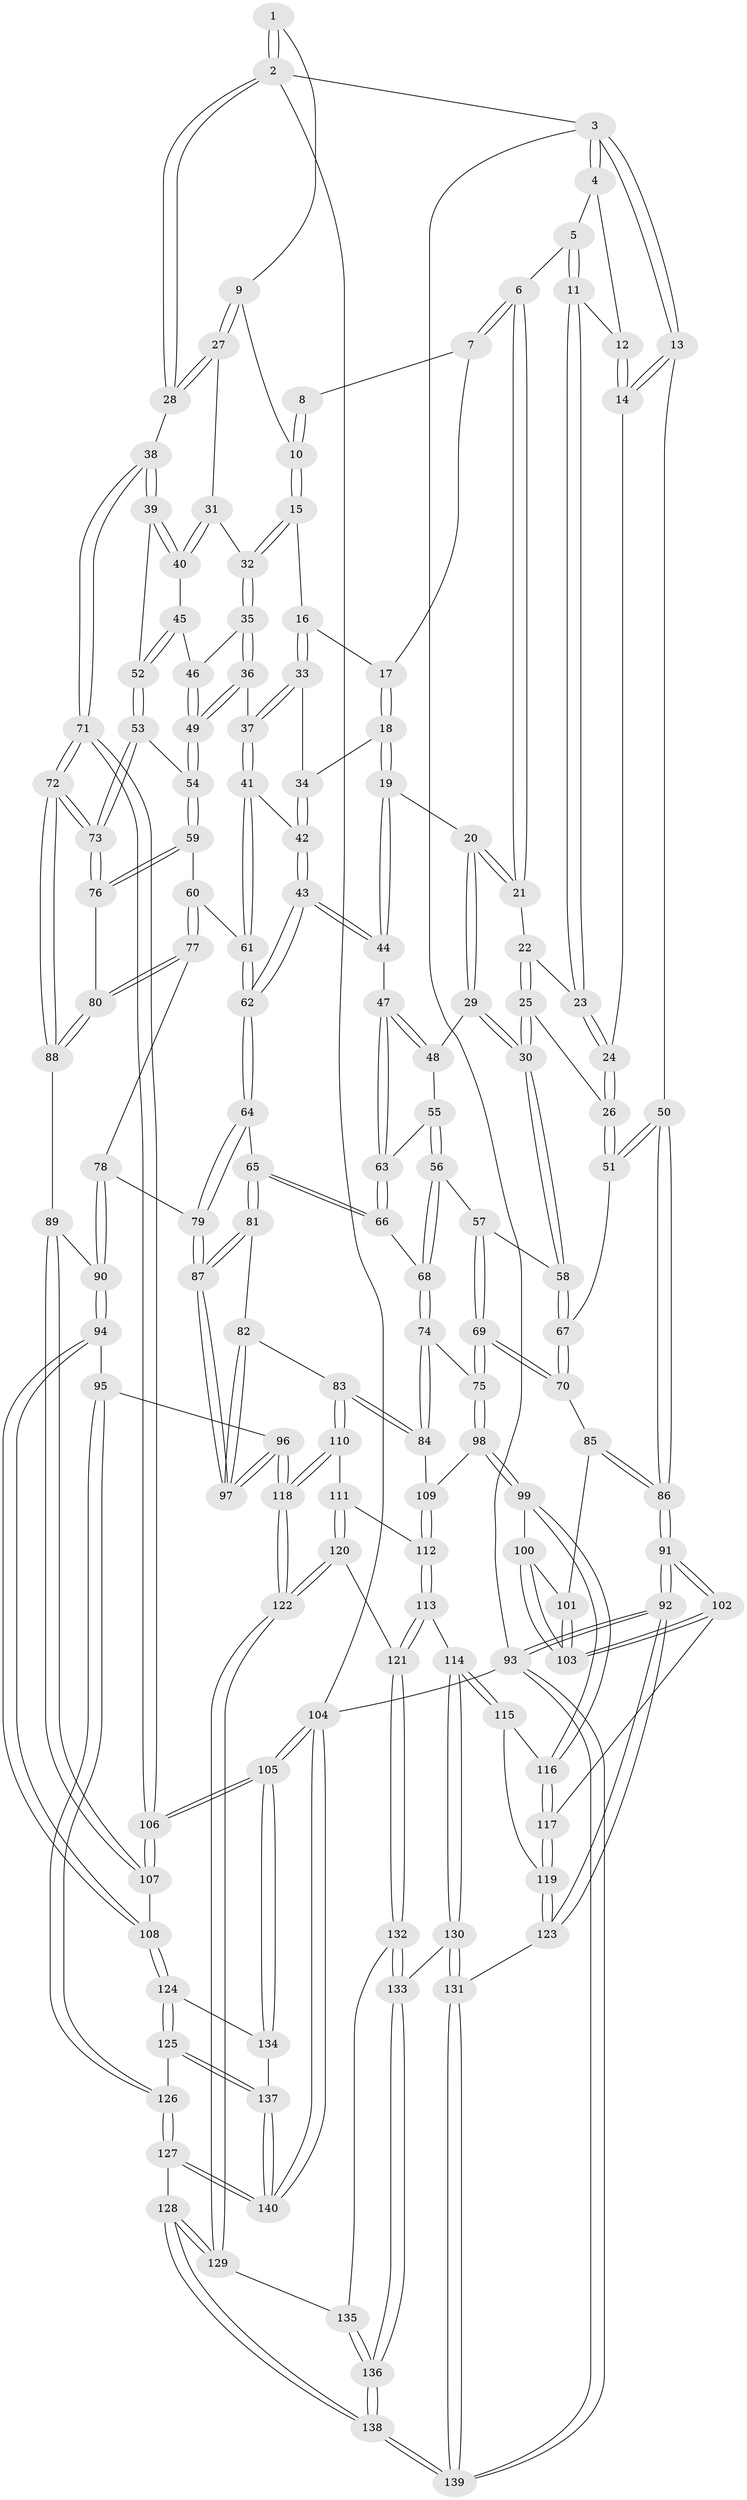 // Generated by graph-tools (version 1.1) at 2025/27/03/15/25 16:27:57]
// undirected, 140 vertices, 347 edges
graph export_dot {
graph [start="1"]
  node [color=gray90,style=filled];
  1 [pos="+0.8055458873708836+0"];
  2 [pos="+1+0"];
  3 [pos="+0+0"];
  4 [pos="+0.13670134429776623+0"];
  5 [pos="+0.21139234071903154+0"];
  6 [pos="+0.4123675817800197+0"];
  7 [pos="+0.5294899834631543+0"];
  8 [pos="+0.7295997481240418+0"];
  9 [pos="+0.8406627607473325+0.09951721312404728"];
  10 [pos="+0.8005912917337248+0.10809628408188793"];
  11 [pos="+0.21216126945550243+0.12109671650578063"];
  12 [pos="+0.11758632686278533+0"];
  13 [pos="+0+0"];
  14 [pos="+0.09155027932388639+0.10347062433101037"];
  15 [pos="+0.7860113413587497+0.11472378805321566"];
  16 [pos="+0.7480901119364801+0.1265643620479251"];
  17 [pos="+0.5912626118850736+0"];
  18 [pos="+0.572478636897287+0.1858085478304146"];
  19 [pos="+0.5332102884828165+0.20906326785501333"];
  20 [pos="+0.3958012034012006+0.1050443090813855"];
  21 [pos="+0.3785765226904927+0.04743667652502331"];
  22 [pos="+0.25717689244404357+0.13199307975890398"];
  23 [pos="+0.21668338873428916+0.13064254152206758"];
  24 [pos="+0.09014948246533354+0.1982653664800911"];
  25 [pos="+0.25960537713937576+0.299772844641653"];
  26 [pos="+0.07019949850064162+0.2435518580574147"];
  27 [pos="+0.9262070524783769+0.10577568406984637"];
  28 [pos="+1+0"];
  29 [pos="+0.3608449271758654+0.24308339731496084"];
  30 [pos="+0.2715337577152653+0.3084753573068665"];
  31 [pos="+0.9220478412806427+0.18507989296288832"];
  32 [pos="+0.8572913702843067+0.24798985480436425"];
  33 [pos="+0.746754297777587+0.12956142193207373"];
  34 [pos="+0.6272998889347599+0.19676795773057207"];
  35 [pos="+0.8498441497041336+0.2606642269441861"];
  36 [pos="+0.7793828979553628+0.27129690070159984"];
  37 [pos="+0.7616604518360813+0.26692616505151584"];
  38 [pos="+1+0.3726476980016168"];
  39 [pos="+1+0.33437485481339135"];
  40 [pos="+0.9749080608906574+0.27757914480837725"];
  41 [pos="+0.7485630300882208+0.27834836186596384"];
  42 [pos="+0.651556238470172+0.25309885455472125"];
  43 [pos="+0.609447677078457+0.3405751345672842"];
  44 [pos="+0.5199950195845584+0.2622577638959832"];
  45 [pos="+0.9020028251734286+0.2988921037573719"];
  46 [pos="+0.8649606549561255+0.2789615251624806"];
  47 [pos="+0.48967605418624083+0.28364547277292007"];
  48 [pos="+0.43899370459754217+0.28007674518908976"];
  49 [pos="+0.84159863539653+0.37190364251523367"];
  50 [pos="+0+0.3022389516983233"];
  51 [pos="+0.004914304660800781+0.2791289403533221"];
  52 [pos="+0.8899859710135164+0.3828928539844698"];
  53 [pos="+0.8609781328269738+0.40750759876097736"];
  54 [pos="+0.8515413604398401+0.40890756043107296"];
  55 [pos="+0.41197663228352843+0.33739838023460905"];
  56 [pos="+0.3452941051349654+0.3939253160561307"];
  57 [pos="+0.31842651351538637+0.37925584435968535"];
  58 [pos="+0.27474468166594346+0.3230551254320087"];
  59 [pos="+0.8352242827965379+0.42085951778765784"];
  60 [pos="+0.7695493137378474+0.42179818330903035"];
  61 [pos="+0.701182173957892+0.3922435284480787"];
  62 [pos="+0.636361879541206+0.4105820959974697"];
  63 [pos="+0.48060806704284187+0.3707817272644295"];
  64 [pos="+0.5965581627437406+0.4650758025207332"];
  65 [pos="+0.5112210108390653+0.46833441067761167"];
  66 [pos="+0.48601730892953215+0.4512365440787707"];
  67 [pos="+0.1461402042856289+0.4701918017898013"];
  68 [pos="+0.3952331798620442+0.4412276668759937"];
  69 [pos="+0.23008270815564122+0.5464852125149284"];
  70 [pos="+0.15069967865056894+0.5242930710202081"];
  71 [pos="+1+0.5487166360951078"];
  72 [pos="+1+0.5330060243067134"];
  73 [pos="+1+0.519277715104129"];
  74 [pos="+0.3063835052952758+0.5971314004890684"];
  75 [pos="+0.2390898062493284+0.5533289425099791"];
  76 [pos="+0.8428426916710104+0.48020116368007126"];
  77 [pos="+0.7585136582312032+0.511808149050749"];
  78 [pos="+0.698293964244889+0.5519281789427857"];
  79 [pos="+0.6320802351931022+0.5343610789913062"];
  80 [pos="+0.8448411339440612+0.5603158866821045"];
  81 [pos="+0.45975128008352084+0.5946306423970322"];
  82 [pos="+0.3609815617254391+0.6410002482849083"];
  83 [pos="+0.35550570054192604+0.6431832198824724"];
  84 [pos="+0.3168205251149753+0.615606600214289"];
  85 [pos="+0.14651750488981932+0.527398153449659"];
  86 [pos="+0+0.5132075797839655"];
  87 [pos="+0.596895335626185+0.6982796140021701"];
  88 [pos="+0.8519292282638627+0.577761443264092"];
  89 [pos="+0.8429986219683756+0.5945587039162479"];
  90 [pos="+0.745207471977408+0.5995901396512756"];
  91 [pos="+0+0.6758824727163227"];
  92 [pos="+0+0.9831507965145093"];
  93 [pos="+0+1"];
  94 [pos="+0.6955241328342845+0.7316996709408919"];
  95 [pos="+0.6193980600734342+0.7372077611801171"];
  96 [pos="+0.6062165661612166+0.7342281576629482"];
  97 [pos="+0.6050830404258755+0.7305397220156576"];
  98 [pos="+0.16566618257240834+0.6980782836211311"];
  99 [pos="+0.16413151161334666+0.6982523842331114"];
  100 [pos="+0.1420769340401671+0.6665572857953854"];
  101 [pos="+0.13943487489447146+0.5464935490000311"];
  102 [pos="+0+0.7082112191026952"];
  103 [pos="+0.004396737040122541+0.6843498244165329"];
  104 [pos="+1+1"];
  105 [pos="+1+0.7884269673119917"];
  106 [pos="+1+0.7283199038920748"];
  107 [pos="+0.8589006744128642+0.7487614174788667"];
  108 [pos="+0.8278950523808192+0.7733247712801393"];
  109 [pos="+0.22156083559951578+0.6990628541342137"];
  110 [pos="+0.3595231153117353+0.6635023153304318"];
  111 [pos="+0.3492341640681597+0.7604780162716166"];
  112 [pos="+0.23532501098617195+0.7495770939868833"];
  113 [pos="+0.2045282785028222+0.8190097343287556"];
  114 [pos="+0.19044280265760224+0.8194418747559261"];
  115 [pos="+0.15441939924067755+0.7863522631646196"];
  116 [pos="+0.1396246160691962+0.744471022940312"];
  117 [pos="+0+0.730482077629316"];
  118 [pos="+0.557459649703143+0.7775368854960432"];
  119 [pos="+0.06012400705602074+0.8291391328758725"];
  120 [pos="+0.35722573972003974+0.8060018011630431"];
  121 [pos="+0.2804338890255484+0.8597428450914484"];
  122 [pos="+0.49276508417724924+0.8773913247803895"];
  123 [pos="+0.06725843924425132+0.8948917278673462"];
  124 [pos="+0.8240321749237917+0.8350777250664932"];
  125 [pos="+0.75738025607927+0.9218754009675787"];
  126 [pos="+0.7150390262146906+0.9560934006527546"];
  127 [pos="+0.5811445646470843+1"];
  128 [pos="+0.5611349566091199+1"];
  129 [pos="+0.5012537996866768+0.9591358450095051"];
  130 [pos="+0.11394827187644757+0.92604002213969"];
  131 [pos="+0.11114650486992024+0.9271134389583758"];
  132 [pos="+0.2789726035076006+0.8755591077528194"];
  133 [pos="+0.2286781295703696+0.9493473257754231"];
  134 [pos="+0.9227061453658782+0.9341780853392041"];
  135 [pos="+0.318342732208722+0.9237527524527924"];
  136 [pos="+0.3153517998931479+1"];
  137 [pos="+0.905881128453715+1"];
  138 [pos="+0.3273905475756397+1"];
  139 [pos="+0.0149851836046366+1"];
  140 [pos="+0.9178867327927078+1"];
  1 -- 2;
  1 -- 2;
  1 -- 9;
  2 -- 3;
  2 -- 28;
  2 -- 28;
  2 -- 104;
  3 -- 4;
  3 -- 4;
  3 -- 13;
  3 -- 13;
  3 -- 93;
  4 -- 5;
  4 -- 12;
  5 -- 6;
  5 -- 11;
  5 -- 11;
  6 -- 7;
  6 -- 7;
  6 -- 21;
  6 -- 21;
  7 -- 8;
  7 -- 17;
  8 -- 10;
  8 -- 10;
  9 -- 10;
  9 -- 27;
  9 -- 27;
  10 -- 15;
  10 -- 15;
  11 -- 12;
  11 -- 23;
  11 -- 23;
  12 -- 14;
  12 -- 14;
  13 -- 14;
  13 -- 14;
  13 -- 50;
  14 -- 24;
  15 -- 16;
  15 -- 32;
  15 -- 32;
  16 -- 17;
  16 -- 33;
  16 -- 33;
  17 -- 18;
  17 -- 18;
  18 -- 19;
  18 -- 19;
  18 -- 34;
  19 -- 20;
  19 -- 44;
  19 -- 44;
  20 -- 21;
  20 -- 21;
  20 -- 29;
  20 -- 29;
  21 -- 22;
  22 -- 23;
  22 -- 25;
  22 -- 25;
  23 -- 24;
  23 -- 24;
  24 -- 26;
  24 -- 26;
  25 -- 26;
  25 -- 30;
  25 -- 30;
  26 -- 51;
  26 -- 51;
  27 -- 28;
  27 -- 28;
  27 -- 31;
  28 -- 38;
  29 -- 30;
  29 -- 30;
  29 -- 48;
  30 -- 58;
  30 -- 58;
  31 -- 32;
  31 -- 40;
  31 -- 40;
  32 -- 35;
  32 -- 35;
  33 -- 34;
  33 -- 37;
  33 -- 37;
  34 -- 42;
  34 -- 42;
  35 -- 36;
  35 -- 36;
  35 -- 46;
  36 -- 37;
  36 -- 49;
  36 -- 49;
  37 -- 41;
  37 -- 41;
  38 -- 39;
  38 -- 39;
  38 -- 71;
  38 -- 71;
  39 -- 40;
  39 -- 40;
  39 -- 52;
  40 -- 45;
  41 -- 42;
  41 -- 61;
  41 -- 61;
  42 -- 43;
  42 -- 43;
  43 -- 44;
  43 -- 44;
  43 -- 62;
  43 -- 62;
  44 -- 47;
  45 -- 46;
  45 -- 52;
  45 -- 52;
  46 -- 49;
  46 -- 49;
  47 -- 48;
  47 -- 48;
  47 -- 63;
  47 -- 63;
  48 -- 55;
  49 -- 54;
  49 -- 54;
  50 -- 51;
  50 -- 51;
  50 -- 86;
  50 -- 86;
  51 -- 67;
  52 -- 53;
  52 -- 53;
  53 -- 54;
  53 -- 73;
  53 -- 73;
  54 -- 59;
  54 -- 59;
  55 -- 56;
  55 -- 56;
  55 -- 63;
  56 -- 57;
  56 -- 68;
  56 -- 68;
  57 -- 58;
  57 -- 69;
  57 -- 69;
  58 -- 67;
  58 -- 67;
  59 -- 60;
  59 -- 76;
  59 -- 76;
  60 -- 61;
  60 -- 77;
  60 -- 77;
  61 -- 62;
  61 -- 62;
  62 -- 64;
  62 -- 64;
  63 -- 66;
  63 -- 66;
  64 -- 65;
  64 -- 79;
  64 -- 79;
  65 -- 66;
  65 -- 66;
  65 -- 81;
  65 -- 81;
  66 -- 68;
  67 -- 70;
  67 -- 70;
  68 -- 74;
  68 -- 74;
  69 -- 70;
  69 -- 70;
  69 -- 75;
  69 -- 75;
  70 -- 85;
  71 -- 72;
  71 -- 72;
  71 -- 106;
  71 -- 106;
  72 -- 73;
  72 -- 73;
  72 -- 88;
  72 -- 88;
  73 -- 76;
  73 -- 76;
  74 -- 75;
  74 -- 84;
  74 -- 84;
  75 -- 98;
  75 -- 98;
  76 -- 80;
  77 -- 78;
  77 -- 80;
  77 -- 80;
  78 -- 79;
  78 -- 90;
  78 -- 90;
  79 -- 87;
  79 -- 87;
  80 -- 88;
  80 -- 88;
  81 -- 82;
  81 -- 87;
  81 -- 87;
  82 -- 83;
  82 -- 97;
  82 -- 97;
  83 -- 84;
  83 -- 84;
  83 -- 110;
  83 -- 110;
  84 -- 109;
  85 -- 86;
  85 -- 86;
  85 -- 101;
  86 -- 91;
  86 -- 91;
  87 -- 97;
  87 -- 97;
  88 -- 89;
  89 -- 90;
  89 -- 107;
  89 -- 107;
  90 -- 94;
  90 -- 94;
  91 -- 92;
  91 -- 92;
  91 -- 102;
  91 -- 102;
  92 -- 93;
  92 -- 93;
  92 -- 123;
  92 -- 123;
  93 -- 139;
  93 -- 139;
  93 -- 104;
  94 -- 95;
  94 -- 108;
  94 -- 108;
  95 -- 96;
  95 -- 126;
  95 -- 126;
  96 -- 97;
  96 -- 97;
  96 -- 118;
  96 -- 118;
  98 -- 99;
  98 -- 99;
  98 -- 109;
  99 -- 100;
  99 -- 116;
  99 -- 116;
  100 -- 101;
  100 -- 103;
  100 -- 103;
  101 -- 103;
  101 -- 103;
  102 -- 103;
  102 -- 103;
  102 -- 117;
  104 -- 105;
  104 -- 105;
  104 -- 140;
  104 -- 140;
  105 -- 106;
  105 -- 106;
  105 -- 134;
  105 -- 134;
  106 -- 107;
  106 -- 107;
  107 -- 108;
  108 -- 124;
  108 -- 124;
  109 -- 112;
  109 -- 112;
  110 -- 111;
  110 -- 118;
  110 -- 118;
  111 -- 112;
  111 -- 120;
  111 -- 120;
  112 -- 113;
  112 -- 113;
  113 -- 114;
  113 -- 121;
  113 -- 121;
  114 -- 115;
  114 -- 115;
  114 -- 130;
  114 -- 130;
  115 -- 116;
  115 -- 119;
  116 -- 117;
  116 -- 117;
  117 -- 119;
  117 -- 119;
  118 -- 122;
  118 -- 122;
  119 -- 123;
  119 -- 123;
  120 -- 121;
  120 -- 122;
  120 -- 122;
  121 -- 132;
  121 -- 132;
  122 -- 129;
  122 -- 129;
  123 -- 131;
  124 -- 125;
  124 -- 125;
  124 -- 134;
  125 -- 126;
  125 -- 137;
  125 -- 137;
  126 -- 127;
  126 -- 127;
  127 -- 128;
  127 -- 140;
  127 -- 140;
  128 -- 129;
  128 -- 129;
  128 -- 138;
  128 -- 138;
  129 -- 135;
  130 -- 131;
  130 -- 131;
  130 -- 133;
  131 -- 139;
  131 -- 139;
  132 -- 133;
  132 -- 133;
  132 -- 135;
  133 -- 136;
  133 -- 136;
  134 -- 137;
  135 -- 136;
  135 -- 136;
  136 -- 138;
  136 -- 138;
  137 -- 140;
  137 -- 140;
  138 -- 139;
  138 -- 139;
}
